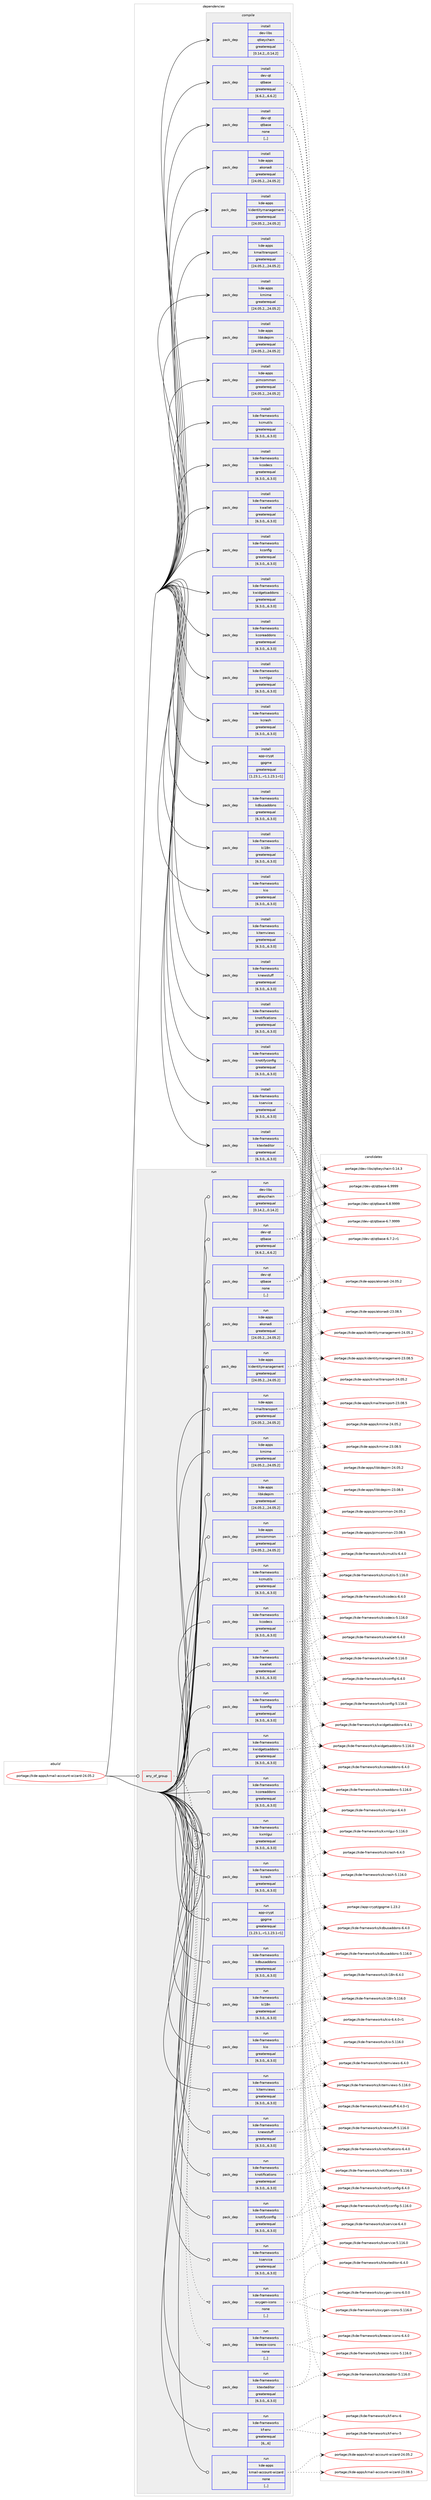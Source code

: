 digraph prolog {

# *************
# Graph options
# *************

newrank=true;
concentrate=true;
compound=true;
graph [rankdir=LR,fontname=Helvetica,fontsize=10,ranksep=1.5];#, ranksep=2.5, nodesep=0.2];
edge  [arrowhead=vee];
node  [fontname=Helvetica,fontsize=10];

# **********
# The ebuild
# **********

subgraph cluster_leftcol {
color=gray;
label=<<i>ebuild</i>>;
id [label="portage://kde-apps/kmail-account-wizard-24.05.2", color=red, width=4, href="../kde-apps/kmail-account-wizard-24.05.2.svg"];
}

# ****************
# The dependencies
# ****************

subgraph cluster_midcol {
color=gray;
label=<<i>dependencies</i>>;
subgraph cluster_compile {
fillcolor="#eeeeee";
style=filled;
label=<<i>compile</i>>;
subgraph pack186621 {
dependency255905 [label=<<TABLE BORDER="0" CELLBORDER="1" CELLSPACING="0" CELLPADDING="4" WIDTH="220"><TR><TD ROWSPAN="6" CELLPADDING="30">pack_dep</TD></TR><TR><TD WIDTH="110">install</TD></TR><TR><TD>app-crypt</TD></TR><TR><TD>gpgme</TD></TR><TR><TD>greaterequal</TD></TR><TR><TD>[1.23.1,,-r1,1.23.1-r1]</TD></TR></TABLE>>, shape=none, color=blue];
}
id:e -> dependency255905:w [weight=20,style="solid",arrowhead="vee"];
subgraph pack186622 {
dependency255906 [label=<<TABLE BORDER="0" CELLBORDER="1" CELLSPACING="0" CELLPADDING="4" WIDTH="220"><TR><TD ROWSPAN="6" CELLPADDING="30">pack_dep</TD></TR><TR><TD WIDTH="110">install</TD></TR><TR><TD>dev-libs</TD></TR><TR><TD>qtkeychain</TD></TR><TR><TD>greaterequal</TD></TR><TR><TD>[0.14.2,,,0.14.2]</TD></TR></TABLE>>, shape=none, color=blue];
}
id:e -> dependency255906:w [weight=20,style="solid",arrowhead="vee"];
subgraph pack186623 {
dependency255907 [label=<<TABLE BORDER="0" CELLBORDER="1" CELLSPACING="0" CELLPADDING="4" WIDTH="220"><TR><TD ROWSPAN="6" CELLPADDING="30">pack_dep</TD></TR><TR><TD WIDTH="110">install</TD></TR><TR><TD>dev-qt</TD></TR><TR><TD>qtbase</TD></TR><TR><TD>greaterequal</TD></TR><TR><TD>[6.6.2,,,6.6.2]</TD></TR></TABLE>>, shape=none, color=blue];
}
id:e -> dependency255907:w [weight=20,style="solid",arrowhead="vee"];
subgraph pack186624 {
dependency255908 [label=<<TABLE BORDER="0" CELLBORDER="1" CELLSPACING="0" CELLPADDING="4" WIDTH="220"><TR><TD ROWSPAN="6" CELLPADDING="30">pack_dep</TD></TR><TR><TD WIDTH="110">install</TD></TR><TR><TD>dev-qt</TD></TR><TR><TD>qtbase</TD></TR><TR><TD>none</TD></TR><TR><TD>[,,]</TD></TR></TABLE>>, shape=none, color=blue];
}
id:e -> dependency255908:w [weight=20,style="solid",arrowhead="vee"];
subgraph pack186625 {
dependency255909 [label=<<TABLE BORDER="0" CELLBORDER="1" CELLSPACING="0" CELLPADDING="4" WIDTH="220"><TR><TD ROWSPAN="6" CELLPADDING="30">pack_dep</TD></TR><TR><TD WIDTH="110">install</TD></TR><TR><TD>kde-apps</TD></TR><TR><TD>akonadi</TD></TR><TR><TD>greaterequal</TD></TR><TR><TD>[24.05.2,,,24.05.2]</TD></TR></TABLE>>, shape=none, color=blue];
}
id:e -> dependency255909:w [weight=20,style="solid",arrowhead="vee"];
subgraph pack186626 {
dependency255910 [label=<<TABLE BORDER="0" CELLBORDER="1" CELLSPACING="0" CELLPADDING="4" WIDTH="220"><TR><TD ROWSPAN="6" CELLPADDING="30">pack_dep</TD></TR><TR><TD WIDTH="110">install</TD></TR><TR><TD>kde-apps</TD></TR><TR><TD>kidentitymanagement</TD></TR><TR><TD>greaterequal</TD></TR><TR><TD>[24.05.2,,,24.05.2]</TD></TR></TABLE>>, shape=none, color=blue];
}
id:e -> dependency255910:w [weight=20,style="solid",arrowhead="vee"];
subgraph pack186627 {
dependency255911 [label=<<TABLE BORDER="0" CELLBORDER="1" CELLSPACING="0" CELLPADDING="4" WIDTH="220"><TR><TD ROWSPAN="6" CELLPADDING="30">pack_dep</TD></TR><TR><TD WIDTH="110">install</TD></TR><TR><TD>kde-apps</TD></TR><TR><TD>kmailtransport</TD></TR><TR><TD>greaterequal</TD></TR><TR><TD>[24.05.2,,,24.05.2]</TD></TR></TABLE>>, shape=none, color=blue];
}
id:e -> dependency255911:w [weight=20,style="solid",arrowhead="vee"];
subgraph pack186628 {
dependency255912 [label=<<TABLE BORDER="0" CELLBORDER="1" CELLSPACING="0" CELLPADDING="4" WIDTH="220"><TR><TD ROWSPAN="6" CELLPADDING="30">pack_dep</TD></TR><TR><TD WIDTH="110">install</TD></TR><TR><TD>kde-apps</TD></TR><TR><TD>kmime</TD></TR><TR><TD>greaterequal</TD></TR><TR><TD>[24.05.2,,,24.05.2]</TD></TR></TABLE>>, shape=none, color=blue];
}
id:e -> dependency255912:w [weight=20,style="solid",arrowhead="vee"];
subgraph pack186629 {
dependency255913 [label=<<TABLE BORDER="0" CELLBORDER="1" CELLSPACING="0" CELLPADDING="4" WIDTH="220"><TR><TD ROWSPAN="6" CELLPADDING="30">pack_dep</TD></TR><TR><TD WIDTH="110">install</TD></TR><TR><TD>kde-apps</TD></TR><TR><TD>libkdepim</TD></TR><TR><TD>greaterequal</TD></TR><TR><TD>[24.05.2,,,24.05.2]</TD></TR></TABLE>>, shape=none, color=blue];
}
id:e -> dependency255913:w [weight=20,style="solid",arrowhead="vee"];
subgraph pack186630 {
dependency255914 [label=<<TABLE BORDER="0" CELLBORDER="1" CELLSPACING="0" CELLPADDING="4" WIDTH="220"><TR><TD ROWSPAN="6" CELLPADDING="30">pack_dep</TD></TR><TR><TD WIDTH="110">install</TD></TR><TR><TD>kde-apps</TD></TR><TR><TD>pimcommon</TD></TR><TR><TD>greaterequal</TD></TR><TR><TD>[24.05.2,,,24.05.2]</TD></TR></TABLE>>, shape=none, color=blue];
}
id:e -> dependency255914:w [weight=20,style="solid",arrowhead="vee"];
subgraph pack186631 {
dependency255915 [label=<<TABLE BORDER="0" CELLBORDER="1" CELLSPACING="0" CELLPADDING="4" WIDTH="220"><TR><TD ROWSPAN="6" CELLPADDING="30">pack_dep</TD></TR><TR><TD WIDTH="110">install</TD></TR><TR><TD>kde-frameworks</TD></TR><TR><TD>kcmutils</TD></TR><TR><TD>greaterequal</TD></TR><TR><TD>[6.3.0,,,6.3.0]</TD></TR></TABLE>>, shape=none, color=blue];
}
id:e -> dependency255915:w [weight=20,style="solid",arrowhead="vee"];
subgraph pack186632 {
dependency255916 [label=<<TABLE BORDER="0" CELLBORDER="1" CELLSPACING="0" CELLPADDING="4" WIDTH="220"><TR><TD ROWSPAN="6" CELLPADDING="30">pack_dep</TD></TR><TR><TD WIDTH="110">install</TD></TR><TR><TD>kde-frameworks</TD></TR><TR><TD>kcodecs</TD></TR><TR><TD>greaterequal</TD></TR><TR><TD>[6.3.0,,,6.3.0]</TD></TR></TABLE>>, shape=none, color=blue];
}
id:e -> dependency255916:w [weight=20,style="solid",arrowhead="vee"];
subgraph pack186633 {
dependency255917 [label=<<TABLE BORDER="0" CELLBORDER="1" CELLSPACING="0" CELLPADDING="4" WIDTH="220"><TR><TD ROWSPAN="6" CELLPADDING="30">pack_dep</TD></TR><TR><TD WIDTH="110">install</TD></TR><TR><TD>kde-frameworks</TD></TR><TR><TD>kconfig</TD></TR><TR><TD>greaterequal</TD></TR><TR><TD>[6.3.0,,,6.3.0]</TD></TR></TABLE>>, shape=none, color=blue];
}
id:e -> dependency255917:w [weight=20,style="solid",arrowhead="vee"];
subgraph pack186634 {
dependency255918 [label=<<TABLE BORDER="0" CELLBORDER="1" CELLSPACING="0" CELLPADDING="4" WIDTH="220"><TR><TD ROWSPAN="6" CELLPADDING="30">pack_dep</TD></TR><TR><TD WIDTH="110">install</TD></TR><TR><TD>kde-frameworks</TD></TR><TR><TD>kcoreaddons</TD></TR><TR><TD>greaterequal</TD></TR><TR><TD>[6.3.0,,,6.3.0]</TD></TR></TABLE>>, shape=none, color=blue];
}
id:e -> dependency255918:w [weight=20,style="solid",arrowhead="vee"];
subgraph pack186635 {
dependency255919 [label=<<TABLE BORDER="0" CELLBORDER="1" CELLSPACING="0" CELLPADDING="4" WIDTH="220"><TR><TD ROWSPAN="6" CELLPADDING="30">pack_dep</TD></TR><TR><TD WIDTH="110">install</TD></TR><TR><TD>kde-frameworks</TD></TR><TR><TD>kcrash</TD></TR><TR><TD>greaterequal</TD></TR><TR><TD>[6.3.0,,,6.3.0]</TD></TR></TABLE>>, shape=none, color=blue];
}
id:e -> dependency255919:w [weight=20,style="solid",arrowhead="vee"];
subgraph pack186636 {
dependency255920 [label=<<TABLE BORDER="0" CELLBORDER="1" CELLSPACING="0" CELLPADDING="4" WIDTH="220"><TR><TD ROWSPAN="6" CELLPADDING="30">pack_dep</TD></TR><TR><TD WIDTH="110">install</TD></TR><TR><TD>kde-frameworks</TD></TR><TR><TD>kdbusaddons</TD></TR><TR><TD>greaterequal</TD></TR><TR><TD>[6.3.0,,,6.3.0]</TD></TR></TABLE>>, shape=none, color=blue];
}
id:e -> dependency255920:w [weight=20,style="solid",arrowhead="vee"];
subgraph pack186637 {
dependency255921 [label=<<TABLE BORDER="0" CELLBORDER="1" CELLSPACING="0" CELLPADDING="4" WIDTH="220"><TR><TD ROWSPAN="6" CELLPADDING="30">pack_dep</TD></TR><TR><TD WIDTH="110">install</TD></TR><TR><TD>kde-frameworks</TD></TR><TR><TD>ki18n</TD></TR><TR><TD>greaterequal</TD></TR><TR><TD>[6.3.0,,,6.3.0]</TD></TR></TABLE>>, shape=none, color=blue];
}
id:e -> dependency255921:w [weight=20,style="solid",arrowhead="vee"];
subgraph pack186638 {
dependency255922 [label=<<TABLE BORDER="0" CELLBORDER="1" CELLSPACING="0" CELLPADDING="4" WIDTH="220"><TR><TD ROWSPAN="6" CELLPADDING="30">pack_dep</TD></TR><TR><TD WIDTH="110">install</TD></TR><TR><TD>kde-frameworks</TD></TR><TR><TD>kio</TD></TR><TR><TD>greaterequal</TD></TR><TR><TD>[6.3.0,,,6.3.0]</TD></TR></TABLE>>, shape=none, color=blue];
}
id:e -> dependency255922:w [weight=20,style="solid",arrowhead="vee"];
subgraph pack186639 {
dependency255923 [label=<<TABLE BORDER="0" CELLBORDER="1" CELLSPACING="0" CELLPADDING="4" WIDTH="220"><TR><TD ROWSPAN="6" CELLPADDING="30">pack_dep</TD></TR><TR><TD WIDTH="110">install</TD></TR><TR><TD>kde-frameworks</TD></TR><TR><TD>kitemviews</TD></TR><TR><TD>greaterequal</TD></TR><TR><TD>[6.3.0,,,6.3.0]</TD></TR></TABLE>>, shape=none, color=blue];
}
id:e -> dependency255923:w [weight=20,style="solid",arrowhead="vee"];
subgraph pack186640 {
dependency255924 [label=<<TABLE BORDER="0" CELLBORDER="1" CELLSPACING="0" CELLPADDING="4" WIDTH="220"><TR><TD ROWSPAN="6" CELLPADDING="30">pack_dep</TD></TR><TR><TD WIDTH="110">install</TD></TR><TR><TD>kde-frameworks</TD></TR><TR><TD>knewstuff</TD></TR><TR><TD>greaterequal</TD></TR><TR><TD>[6.3.0,,,6.3.0]</TD></TR></TABLE>>, shape=none, color=blue];
}
id:e -> dependency255924:w [weight=20,style="solid",arrowhead="vee"];
subgraph pack186641 {
dependency255925 [label=<<TABLE BORDER="0" CELLBORDER="1" CELLSPACING="0" CELLPADDING="4" WIDTH="220"><TR><TD ROWSPAN="6" CELLPADDING="30">pack_dep</TD></TR><TR><TD WIDTH="110">install</TD></TR><TR><TD>kde-frameworks</TD></TR><TR><TD>knotifications</TD></TR><TR><TD>greaterequal</TD></TR><TR><TD>[6.3.0,,,6.3.0]</TD></TR></TABLE>>, shape=none, color=blue];
}
id:e -> dependency255925:w [weight=20,style="solid",arrowhead="vee"];
subgraph pack186642 {
dependency255926 [label=<<TABLE BORDER="0" CELLBORDER="1" CELLSPACING="0" CELLPADDING="4" WIDTH="220"><TR><TD ROWSPAN="6" CELLPADDING="30">pack_dep</TD></TR><TR><TD WIDTH="110">install</TD></TR><TR><TD>kde-frameworks</TD></TR><TR><TD>knotifyconfig</TD></TR><TR><TD>greaterequal</TD></TR><TR><TD>[6.3.0,,,6.3.0]</TD></TR></TABLE>>, shape=none, color=blue];
}
id:e -> dependency255926:w [weight=20,style="solid",arrowhead="vee"];
subgraph pack186643 {
dependency255927 [label=<<TABLE BORDER="0" CELLBORDER="1" CELLSPACING="0" CELLPADDING="4" WIDTH="220"><TR><TD ROWSPAN="6" CELLPADDING="30">pack_dep</TD></TR><TR><TD WIDTH="110">install</TD></TR><TR><TD>kde-frameworks</TD></TR><TR><TD>kservice</TD></TR><TR><TD>greaterequal</TD></TR><TR><TD>[6.3.0,,,6.3.0]</TD></TR></TABLE>>, shape=none, color=blue];
}
id:e -> dependency255927:w [weight=20,style="solid",arrowhead="vee"];
subgraph pack186644 {
dependency255928 [label=<<TABLE BORDER="0" CELLBORDER="1" CELLSPACING="0" CELLPADDING="4" WIDTH="220"><TR><TD ROWSPAN="6" CELLPADDING="30">pack_dep</TD></TR><TR><TD WIDTH="110">install</TD></TR><TR><TD>kde-frameworks</TD></TR><TR><TD>ktexteditor</TD></TR><TR><TD>greaterequal</TD></TR><TR><TD>[6.3.0,,,6.3.0]</TD></TR></TABLE>>, shape=none, color=blue];
}
id:e -> dependency255928:w [weight=20,style="solid",arrowhead="vee"];
subgraph pack186645 {
dependency255929 [label=<<TABLE BORDER="0" CELLBORDER="1" CELLSPACING="0" CELLPADDING="4" WIDTH="220"><TR><TD ROWSPAN="6" CELLPADDING="30">pack_dep</TD></TR><TR><TD WIDTH="110">install</TD></TR><TR><TD>kde-frameworks</TD></TR><TR><TD>kwallet</TD></TR><TR><TD>greaterequal</TD></TR><TR><TD>[6.3.0,,,6.3.0]</TD></TR></TABLE>>, shape=none, color=blue];
}
id:e -> dependency255929:w [weight=20,style="solid",arrowhead="vee"];
subgraph pack186646 {
dependency255930 [label=<<TABLE BORDER="0" CELLBORDER="1" CELLSPACING="0" CELLPADDING="4" WIDTH="220"><TR><TD ROWSPAN="6" CELLPADDING="30">pack_dep</TD></TR><TR><TD WIDTH="110">install</TD></TR><TR><TD>kde-frameworks</TD></TR><TR><TD>kwidgetsaddons</TD></TR><TR><TD>greaterequal</TD></TR><TR><TD>[6.3.0,,,6.3.0]</TD></TR></TABLE>>, shape=none, color=blue];
}
id:e -> dependency255930:w [weight=20,style="solid",arrowhead="vee"];
subgraph pack186647 {
dependency255931 [label=<<TABLE BORDER="0" CELLBORDER="1" CELLSPACING="0" CELLPADDING="4" WIDTH="220"><TR><TD ROWSPAN="6" CELLPADDING="30">pack_dep</TD></TR><TR><TD WIDTH="110">install</TD></TR><TR><TD>kde-frameworks</TD></TR><TR><TD>kxmlgui</TD></TR><TR><TD>greaterequal</TD></TR><TR><TD>[6.3.0,,,6.3.0]</TD></TR></TABLE>>, shape=none, color=blue];
}
id:e -> dependency255931:w [weight=20,style="solid",arrowhead="vee"];
}
subgraph cluster_compileandrun {
fillcolor="#eeeeee";
style=filled;
label=<<i>compile and run</i>>;
}
subgraph cluster_run {
fillcolor="#eeeeee";
style=filled;
label=<<i>run</i>>;
subgraph any1684 {
dependency255932 [label=<<TABLE BORDER="0" CELLBORDER="1" CELLSPACING="0" CELLPADDING="4"><TR><TD CELLPADDING="10">any_of_group</TD></TR></TABLE>>, shape=none, color=red];subgraph pack186648 {
dependency255933 [label=<<TABLE BORDER="0" CELLBORDER="1" CELLSPACING="0" CELLPADDING="4" WIDTH="220"><TR><TD ROWSPAN="6" CELLPADDING="30">pack_dep</TD></TR><TR><TD WIDTH="110">run</TD></TR><TR><TD>kde-frameworks</TD></TR><TR><TD>breeze-icons</TD></TR><TR><TD>none</TD></TR><TR><TD>[,,]</TD></TR></TABLE>>, shape=none, color=blue];
}
dependency255932:e -> dependency255933:w [weight=20,style="dotted",arrowhead="oinv"];
subgraph pack186649 {
dependency255934 [label=<<TABLE BORDER="0" CELLBORDER="1" CELLSPACING="0" CELLPADDING="4" WIDTH="220"><TR><TD ROWSPAN="6" CELLPADDING="30">pack_dep</TD></TR><TR><TD WIDTH="110">run</TD></TR><TR><TD>kde-frameworks</TD></TR><TR><TD>oxygen-icons</TD></TR><TR><TD>none</TD></TR><TR><TD>[,,]</TD></TR></TABLE>>, shape=none, color=blue];
}
dependency255932:e -> dependency255934:w [weight=20,style="dotted",arrowhead="oinv"];
}
id:e -> dependency255932:w [weight=20,style="solid",arrowhead="odot"];
subgraph pack186650 {
dependency255935 [label=<<TABLE BORDER="0" CELLBORDER="1" CELLSPACING="0" CELLPADDING="4" WIDTH="220"><TR><TD ROWSPAN="6" CELLPADDING="30">pack_dep</TD></TR><TR><TD WIDTH="110">run</TD></TR><TR><TD>app-crypt</TD></TR><TR><TD>gpgme</TD></TR><TR><TD>greaterequal</TD></TR><TR><TD>[1.23.1,,-r1,1.23.1-r1]</TD></TR></TABLE>>, shape=none, color=blue];
}
id:e -> dependency255935:w [weight=20,style="solid",arrowhead="odot"];
subgraph pack186651 {
dependency255936 [label=<<TABLE BORDER="0" CELLBORDER="1" CELLSPACING="0" CELLPADDING="4" WIDTH="220"><TR><TD ROWSPAN="6" CELLPADDING="30">pack_dep</TD></TR><TR><TD WIDTH="110">run</TD></TR><TR><TD>dev-libs</TD></TR><TR><TD>qtkeychain</TD></TR><TR><TD>greaterequal</TD></TR><TR><TD>[0.14.2,,,0.14.2]</TD></TR></TABLE>>, shape=none, color=blue];
}
id:e -> dependency255936:w [weight=20,style="solid",arrowhead="odot"];
subgraph pack186652 {
dependency255937 [label=<<TABLE BORDER="0" CELLBORDER="1" CELLSPACING="0" CELLPADDING="4" WIDTH="220"><TR><TD ROWSPAN="6" CELLPADDING="30">pack_dep</TD></TR><TR><TD WIDTH="110">run</TD></TR><TR><TD>dev-qt</TD></TR><TR><TD>qtbase</TD></TR><TR><TD>greaterequal</TD></TR><TR><TD>[6.6.2,,,6.6.2]</TD></TR></TABLE>>, shape=none, color=blue];
}
id:e -> dependency255937:w [weight=20,style="solid",arrowhead="odot"];
subgraph pack186653 {
dependency255938 [label=<<TABLE BORDER="0" CELLBORDER="1" CELLSPACING="0" CELLPADDING="4" WIDTH="220"><TR><TD ROWSPAN="6" CELLPADDING="30">pack_dep</TD></TR><TR><TD WIDTH="110">run</TD></TR><TR><TD>dev-qt</TD></TR><TR><TD>qtbase</TD></TR><TR><TD>none</TD></TR><TR><TD>[,,]</TD></TR></TABLE>>, shape=none, color=blue];
}
id:e -> dependency255938:w [weight=20,style="solid",arrowhead="odot"];
subgraph pack186654 {
dependency255939 [label=<<TABLE BORDER="0" CELLBORDER="1" CELLSPACING="0" CELLPADDING="4" WIDTH="220"><TR><TD ROWSPAN="6" CELLPADDING="30">pack_dep</TD></TR><TR><TD WIDTH="110">run</TD></TR><TR><TD>kde-apps</TD></TR><TR><TD>akonadi</TD></TR><TR><TD>greaterequal</TD></TR><TR><TD>[24.05.2,,,24.05.2]</TD></TR></TABLE>>, shape=none, color=blue];
}
id:e -> dependency255939:w [weight=20,style="solid",arrowhead="odot"];
subgraph pack186655 {
dependency255940 [label=<<TABLE BORDER="0" CELLBORDER="1" CELLSPACING="0" CELLPADDING="4" WIDTH="220"><TR><TD ROWSPAN="6" CELLPADDING="30">pack_dep</TD></TR><TR><TD WIDTH="110">run</TD></TR><TR><TD>kde-apps</TD></TR><TR><TD>kidentitymanagement</TD></TR><TR><TD>greaterequal</TD></TR><TR><TD>[24.05.2,,,24.05.2]</TD></TR></TABLE>>, shape=none, color=blue];
}
id:e -> dependency255940:w [weight=20,style="solid",arrowhead="odot"];
subgraph pack186656 {
dependency255941 [label=<<TABLE BORDER="0" CELLBORDER="1" CELLSPACING="0" CELLPADDING="4" WIDTH="220"><TR><TD ROWSPAN="6" CELLPADDING="30">pack_dep</TD></TR><TR><TD WIDTH="110">run</TD></TR><TR><TD>kde-apps</TD></TR><TR><TD>kmailtransport</TD></TR><TR><TD>greaterequal</TD></TR><TR><TD>[24.05.2,,,24.05.2]</TD></TR></TABLE>>, shape=none, color=blue];
}
id:e -> dependency255941:w [weight=20,style="solid",arrowhead="odot"];
subgraph pack186657 {
dependency255942 [label=<<TABLE BORDER="0" CELLBORDER="1" CELLSPACING="0" CELLPADDING="4" WIDTH="220"><TR><TD ROWSPAN="6" CELLPADDING="30">pack_dep</TD></TR><TR><TD WIDTH="110">run</TD></TR><TR><TD>kde-apps</TD></TR><TR><TD>kmime</TD></TR><TR><TD>greaterequal</TD></TR><TR><TD>[24.05.2,,,24.05.2]</TD></TR></TABLE>>, shape=none, color=blue];
}
id:e -> dependency255942:w [weight=20,style="solid",arrowhead="odot"];
subgraph pack186658 {
dependency255943 [label=<<TABLE BORDER="0" CELLBORDER="1" CELLSPACING="0" CELLPADDING="4" WIDTH="220"><TR><TD ROWSPAN="6" CELLPADDING="30">pack_dep</TD></TR><TR><TD WIDTH="110">run</TD></TR><TR><TD>kde-apps</TD></TR><TR><TD>libkdepim</TD></TR><TR><TD>greaterequal</TD></TR><TR><TD>[24.05.2,,,24.05.2]</TD></TR></TABLE>>, shape=none, color=blue];
}
id:e -> dependency255943:w [weight=20,style="solid",arrowhead="odot"];
subgraph pack186659 {
dependency255944 [label=<<TABLE BORDER="0" CELLBORDER="1" CELLSPACING="0" CELLPADDING="4" WIDTH="220"><TR><TD ROWSPAN="6" CELLPADDING="30">pack_dep</TD></TR><TR><TD WIDTH="110">run</TD></TR><TR><TD>kde-apps</TD></TR><TR><TD>pimcommon</TD></TR><TR><TD>greaterequal</TD></TR><TR><TD>[24.05.2,,,24.05.2]</TD></TR></TABLE>>, shape=none, color=blue];
}
id:e -> dependency255944:w [weight=20,style="solid",arrowhead="odot"];
subgraph pack186660 {
dependency255945 [label=<<TABLE BORDER="0" CELLBORDER="1" CELLSPACING="0" CELLPADDING="4" WIDTH="220"><TR><TD ROWSPAN="6" CELLPADDING="30">pack_dep</TD></TR><TR><TD WIDTH="110">run</TD></TR><TR><TD>kde-frameworks</TD></TR><TR><TD>kcmutils</TD></TR><TR><TD>greaterequal</TD></TR><TR><TD>[6.3.0,,,6.3.0]</TD></TR></TABLE>>, shape=none, color=blue];
}
id:e -> dependency255945:w [weight=20,style="solid",arrowhead="odot"];
subgraph pack186661 {
dependency255946 [label=<<TABLE BORDER="0" CELLBORDER="1" CELLSPACING="0" CELLPADDING="4" WIDTH="220"><TR><TD ROWSPAN="6" CELLPADDING="30">pack_dep</TD></TR><TR><TD WIDTH="110">run</TD></TR><TR><TD>kde-frameworks</TD></TR><TR><TD>kcodecs</TD></TR><TR><TD>greaterequal</TD></TR><TR><TD>[6.3.0,,,6.3.0]</TD></TR></TABLE>>, shape=none, color=blue];
}
id:e -> dependency255946:w [weight=20,style="solid",arrowhead="odot"];
subgraph pack186662 {
dependency255947 [label=<<TABLE BORDER="0" CELLBORDER="1" CELLSPACING="0" CELLPADDING="4" WIDTH="220"><TR><TD ROWSPAN="6" CELLPADDING="30">pack_dep</TD></TR><TR><TD WIDTH="110">run</TD></TR><TR><TD>kde-frameworks</TD></TR><TR><TD>kconfig</TD></TR><TR><TD>greaterequal</TD></TR><TR><TD>[6.3.0,,,6.3.0]</TD></TR></TABLE>>, shape=none, color=blue];
}
id:e -> dependency255947:w [weight=20,style="solid",arrowhead="odot"];
subgraph pack186663 {
dependency255948 [label=<<TABLE BORDER="0" CELLBORDER="1" CELLSPACING="0" CELLPADDING="4" WIDTH="220"><TR><TD ROWSPAN="6" CELLPADDING="30">pack_dep</TD></TR><TR><TD WIDTH="110">run</TD></TR><TR><TD>kde-frameworks</TD></TR><TR><TD>kcoreaddons</TD></TR><TR><TD>greaterequal</TD></TR><TR><TD>[6.3.0,,,6.3.0]</TD></TR></TABLE>>, shape=none, color=blue];
}
id:e -> dependency255948:w [weight=20,style="solid",arrowhead="odot"];
subgraph pack186664 {
dependency255949 [label=<<TABLE BORDER="0" CELLBORDER="1" CELLSPACING="0" CELLPADDING="4" WIDTH="220"><TR><TD ROWSPAN="6" CELLPADDING="30">pack_dep</TD></TR><TR><TD WIDTH="110">run</TD></TR><TR><TD>kde-frameworks</TD></TR><TR><TD>kcrash</TD></TR><TR><TD>greaterequal</TD></TR><TR><TD>[6.3.0,,,6.3.0]</TD></TR></TABLE>>, shape=none, color=blue];
}
id:e -> dependency255949:w [weight=20,style="solid",arrowhead="odot"];
subgraph pack186665 {
dependency255950 [label=<<TABLE BORDER="0" CELLBORDER="1" CELLSPACING="0" CELLPADDING="4" WIDTH="220"><TR><TD ROWSPAN="6" CELLPADDING="30">pack_dep</TD></TR><TR><TD WIDTH="110">run</TD></TR><TR><TD>kde-frameworks</TD></TR><TR><TD>kdbusaddons</TD></TR><TR><TD>greaterequal</TD></TR><TR><TD>[6.3.0,,,6.3.0]</TD></TR></TABLE>>, shape=none, color=blue];
}
id:e -> dependency255950:w [weight=20,style="solid",arrowhead="odot"];
subgraph pack186666 {
dependency255951 [label=<<TABLE BORDER="0" CELLBORDER="1" CELLSPACING="0" CELLPADDING="4" WIDTH="220"><TR><TD ROWSPAN="6" CELLPADDING="30">pack_dep</TD></TR><TR><TD WIDTH="110">run</TD></TR><TR><TD>kde-frameworks</TD></TR><TR><TD>kf-env</TD></TR><TR><TD>greaterequal</TD></TR><TR><TD>[6,,,6]</TD></TR></TABLE>>, shape=none, color=blue];
}
id:e -> dependency255951:w [weight=20,style="solid",arrowhead="odot"];
subgraph pack186667 {
dependency255952 [label=<<TABLE BORDER="0" CELLBORDER="1" CELLSPACING="0" CELLPADDING="4" WIDTH="220"><TR><TD ROWSPAN="6" CELLPADDING="30">pack_dep</TD></TR><TR><TD WIDTH="110">run</TD></TR><TR><TD>kde-frameworks</TD></TR><TR><TD>ki18n</TD></TR><TR><TD>greaterequal</TD></TR><TR><TD>[6.3.0,,,6.3.0]</TD></TR></TABLE>>, shape=none, color=blue];
}
id:e -> dependency255952:w [weight=20,style="solid",arrowhead="odot"];
subgraph pack186668 {
dependency255953 [label=<<TABLE BORDER="0" CELLBORDER="1" CELLSPACING="0" CELLPADDING="4" WIDTH="220"><TR><TD ROWSPAN="6" CELLPADDING="30">pack_dep</TD></TR><TR><TD WIDTH="110">run</TD></TR><TR><TD>kde-frameworks</TD></TR><TR><TD>kio</TD></TR><TR><TD>greaterequal</TD></TR><TR><TD>[6.3.0,,,6.3.0]</TD></TR></TABLE>>, shape=none, color=blue];
}
id:e -> dependency255953:w [weight=20,style="solid",arrowhead="odot"];
subgraph pack186669 {
dependency255954 [label=<<TABLE BORDER="0" CELLBORDER="1" CELLSPACING="0" CELLPADDING="4" WIDTH="220"><TR><TD ROWSPAN="6" CELLPADDING="30">pack_dep</TD></TR><TR><TD WIDTH="110">run</TD></TR><TR><TD>kde-frameworks</TD></TR><TR><TD>kitemviews</TD></TR><TR><TD>greaterequal</TD></TR><TR><TD>[6.3.0,,,6.3.0]</TD></TR></TABLE>>, shape=none, color=blue];
}
id:e -> dependency255954:w [weight=20,style="solid",arrowhead="odot"];
subgraph pack186670 {
dependency255955 [label=<<TABLE BORDER="0" CELLBORDER="1" CELLSPACING="0" CELLPADDING="4" WIDTH="220"><TR><TD ROWSPAN="6" CELLPADDING="30">pack_dep</TD></TR><TR><TD WIDTH="110">run</TD></TR><TR><TD>kde-frameworks</TD></TR><TR><TD>knewstuff</TD></TR><TR><TD>greaterequal</TD></TR><TR><TD>[6.3.0,,,6.3.0]</TD></TR></TABLE>>, shape=none, color=blue];
}
id:e -> dependency255955:w [weight=20,style="solid",arrowhead="odot"];
subgraph pack186671 {
dependency255956 [label=<<TABLE BORDER="0" CELLBORDER="1" CELLSPACING="0" CELLPADDING="4" WIDTH="220"><TR><TD ROWSPAN="6" CELLPADDING="30">pack_dep</TD></TR><TR><TD WIDTH="110">run</TD></TR><TR><TD>kde-frameworks</TD></TR><TR><TD>knotifications</TD></TR><TR><TD>greaterequal</TD></TR><TR><TD>[6.3.0,,,6.3.0]</TD></TR></TABLE>>, shape=none, color=blue];
}
id:e -> dependency255956:w [weight=20,style="solid",arrowhead="odot"];
subgraph pack186672 {
dependency255957 [label=<<TABLE BORDER="0" CELLBORDER="1" CELLSPACING="0" CELLPADDING="4" WIDTH="220"><TR><TD ROWSPAN="6" CELLPADDING="30">pack_dep</TD></TR><TR><TD WIDTH="110">run</TD></TR><TR><TD>kde-frameworks</TD></TR><TR><TD>knotifyconfig</TD></TR><TR><TD>greaterequal</TD></TR><TR><TD>[6.3.0,,,6.3.0]</TD></TR></TABLE>>, shape=none, color=blue];
}
id:e -> dependency255957:w [weight=20,style="solid",arrowhead="odot"];
subgraph pack186673 {
dependency255958 [label=<<TABLE BORDER="0" CELLBORDER="1" CELLSPACING="0" CELLPADDING="4" WIDTH="220"><TR><TD ROWSPAN="6" CELLPADDING="30">pack_dep</TD></TR><TR><TD WIDTH="110">run</TD></TR><TR><TD>kde-frameworks</TD></TR><TR><TD>kservice</TD></TR><TR><TD>greaterequal</TD></TR><TR><TD>[6.3.0,,,6.3.0]</TD></TR></TABLE>>, shape=none, color=blue];
}
id:e -> dependency255958:w [weight=20,style="solid",arrowhead="odot"];
subgraph pack186674 {
dependency255959 [label=<<TABLE BORDER="0" CELLBORDER="1" CELLSPACING="0" CELLPADDING="4" WIDTH="220"><TR><TD ROWSPAN="6" CELLPADDING="30">pack_dep</TD></TR><TR><TD WIDTH="110">run</TD></TR><TR><TD>kde-frameworks</TD></TR><TR><TD>ktexteditor</TD></TR><TR><TD>greaterequal</TD></TR><TR><TD>[6.3.0,,,6.3.0]</TD></TR></TABLE>>, shape=none, color=blue];
}
id:e -> dependency255959:w [weight=20,style="solid",arrowhead="odot"];
subgraph pack186675 {
dependency255960 [label=<<TABLE BORDER="0" CELLBORDER="1" CELLSPACING="0" CELLPADDING="4" WIDTH="220"><TR><TD ROWSPAN="6" CELLPADDING="30">pack_dep</TD></TR><TR><TD WIDTH="110">run</TD></TR><TR><TD>kde-frameworks</TD></TR><TR><TD>kwallet</TD></TR><TR><TD>greaterequal</TD></TR><TR><TD>[6.3.0,,,6.3.0]</TD></TR></TABLE>>, shape=none, color=blue];
}
id:e -> dependency255960:w [weight=20,style="solid",arrowhead="odot"];
subgraph pack186676 {
dependency255961 [label=<<TABLE BORDER="0" CELLBORDER="1" CELLSPACING="0" CELLPADDING="4" WIDTH="220"><TR><TD ROWSPAN="6" CELLPADDING="30">pack_dep</TD></TR><TR><TD WIDTH="110">run</TD></TR><TR><TD>kde-frameworks</TD></TR><TR><TD>kwidgetsaddons</TD></TR><TR><TD>greaterequal</TD></TR><TR><TD>[6.3.0,,,6.3.0]</TD></TR></TABLE>>, shape=none, color=blue];
}
id:e -> dependency255961:w [weight=20,style="solid",arrowhead="odot"];
subgraph pack186677 {
dependency255962 [label=<<TABLE BORDER="0" CELLBORDER="1" CELLSPACING="0" CELLPADDING="4" WIDTH="220"><TR><TD ROWSPAN="6" CELLPADDING="30">pack_dep</TD></TR><TR><TD WIDTH="110">run</TD></TR><TR><TD>kde-frameworks</TD></TR><TR><TD>kxmlgui</TD></TR><TR><TD>greaterequal</TD></TR><TR><TD>[6.3.0,,,6.3.0]</TD></TR></TABLE>>, shape=none, color=blue];
}
id:e -> dependency255962:w [weight=20,style="solid",arrowhead="odot"];
subgraph pack186678 {
dependency255963 [label=<<TABLE BORDER="0" CELLBORDER="1" CELLSPACING="0" CELLPADDING="4" WIDTH="220"><TR><TD ROWSPAN="6" CELLPADDING="30">pack_dep</TD></TR><TR><TD WIDTH="110">run</TD></TR><TR><TD>kde-apps</TD></TR><TR><TD>kmail-account-wizard</TD></TR><TR><TD>none</TD></TR><TR><TD>[,,]</TD></TR></TABLE>>, shape=none, color=blue];
}
id:e -> dependency255963:w [weight=20,style="solid",arrowhead="odot"];
}
}

# **************
# The candidates
# **************

subgraph cluster_choices {
rank=same;
color=gray;
label=<<i>candidates</i>>;

subgraph choice186621 {
color=black;
nodesep=1;
choice9711211245991141211121164710311210310910145494650514650 [label="portage://app-crypt/gpgme-1.23.2", color=red, width=4,href="../app-crypt/gpgme-1.23.2.svg"];
dependency255905:e -> choice9711211245991141211121164710311210310910145494650514650:w [style=dotted,weight="100"];
}
subgraph choice186622 {
color=black;
nodesep=1;
choice100101118451081059811547113116107101121991049710511045484649524651 [label="portage://dev-libs/qtkeychain-0.14.3", color=red, width=4,href="../dev-libs/qtkeychain-0.14.3.svg"];
dependency255906:e -> choice100101118451081059811547113116107101121991049710511045484649524651:w [style=dotted,weight="100"];
}
subgraph choice186623 {
color=black;
nodesep=1;
choice1001011184511311647113116989711510145544657575757 [label="portage://dev-qt/qtbase-6.9999", color=red, width=4,href="../dev-qt/qtbase-6.9999.svg"];
choice10010111845113116471131169897115101455446564657575757 [label="portage://dev-qt/qtbase-6.8.9999", color=red, width=4,href="../dev-qt/qtbase-6.8.9999.svg"];
choice10010111845113116471131169897115101455446554657575757 [label="portage://dev-qt/qtbase-6.7.9999", color=red, width=4,href="../dev-qt/qtbase-6.7.9999.svg"];
choice100101118451131164711311698971151014554465546504511449 [label="portage://dev-qt/qtbase-6.7.2-r1", color=red, width=4,href="../dev-qt/qtbase-6.7.2-r1.svg"];
dependency255907:e -> choice1001011184511311647113116989711510145544657575757:w [style=dotted,weight="100"];
dependency255907:e -> choice10010111845113116471131169897115101455446564657575757:w [style=dotted,weight="100"];
dependency255907:e -> choice10010111845113116471131169897115101455446554657575757:w [style=dotted,weight="100"];
dependency255907:e -> choice100101118451131164711311698971151014554465546504511449:w [style=dotted,weight="100"];
}
subgraph choice186624 {
color=black;
nodesep=1;
choice1001011184511311647113116989711510145544657575757 [label="portage://dev-qt/qtbase-6.9999", color=red, width=4,href="../dev-qt/qtbase-6.9999.svg"];
choice10010111845113116471131169897115101455446564657575757 [label="portage://dev-qt/qtbase-6.8.9999", color=red, width=4,href="../dev-qt/qtbase-6.8.9999.svg"];
choice10010111845113116471131169897115101455446554657575757 [label="portage://dev-qt/qtbase-6.7.9999", color=red, width=4,href="../dev-qt/qtbase-6.7.9999.svg"];
choice100101118451131164711311698971151014554465546504511449 [label="portage://dev-qt/qtbase-6.7.2-r1", color=red, width=4,href="../dev-qt/qtbase-6.7.2-r1.svg"];
dependency255908:e -> choice1001011184511311647113116989711510145544657575757:w [style=dotted,weight="100"];
dependency255908:e -> choice10010111845113116471131169897115101455446564657575757:w [style=dotted,weight="100"];
dependency255908:e -> choice10010111845113116471131169897115101455446554657575757:w [style=dotted,weight="100"];
dependency255908:e -> choice100101118451131164711311698971151014554465546504511449:w [style=dotted,weight="100"];
}
subgraph choice186625 {
color=black;
nodesep=1;
choice10710010145971121121154797107111110971001054550524648534650 [label="portage://kde-apps/akonadi-24.05.2", color=red, width=4,href="../kde-apps/akonadi-24.05.2.svg"];
choice10710010145971121121154797107111110971001054550514648564653 [label="portage://kde-apps/akonadi-23.08.5", color=red, width=4,href="../kde-apps/akonadi-23.08.5.svg"];
dependency255909:e -> choice10710010145971121121154797107111110971001054550524648534650:w [style=dotted,weight="100"];
dependency255909:e -> choice10710010145971121121154797107111110971001054550514648564653:w [style=dotted,weight="100"];
}
subgraph choice186626 {
color=black;
nodesep=1;
choice10710010145971121121154710710510010111011610511612110997110971031011091011101164550524648534650 [label="portage://kde-apps/kidentitymanagement-24.05.2", color=red, width=4,href="../kde-apps/kidentitymanagement-24.05.2.svg"];
choice10710010145971121121154710710510010111011610511612110997110971031011091011101164550514648564653 [label="portage://kde-apps/kidentitymanagement-23.08.5", color=red, width=4,href="../kde-apps/kidentitymanagement-23.08.5.svg"];
dependency255910:e -> choice10710010145971121121154710710510010111011610511612110997110971031011091011101164550524648534650:w [style=dotted,weight="100"];
dependency255910:e -> choice10710010145971121121154710710510010111011610511612110997110971031011091011101164550514648564653:w [style=dotted,weight="100"];
}
subgraph choice186627 {
color=black;
nodesep=1;
choice10710010145971121121154710710997105108116114971101151121111141164550524648534650 [label="portage://kde-apps/kmailtransport-24.05.2", color=red, width=4,href="../kde-apps/kmailtransport-24.05.2.svg"];
choice10710010145971121121154710710997105108116114971101151121111141164550514648564653 [label="portage://kde-apps/kmailtransport-23.08.5", color=red, width=4,href="../kde-apps/kmailtransport-23.08.5.svg"];
dependency255911:e -> choice10710010145971121121154710710997105108116114971101151121111141164550524648534650:w [style=dotted,weight="100"];
dependency255911:e -> choice10710010145971121121154710710997105108116114971101151121111141164550514648564653:w [style=dotted,weight="100"];
}
subgraph choice186628 {
color=black;
nodesep=1;
choice1071001014597112112115471071091051091014550524648534650 [label="portage://kde-apps/kmime-24.05.2", color=red, width=4,href="../kde-apps/kmime-24.05.2.svg"];
choice1071001014597112112115471071091051091014550514648564653 [label="portage://kde-apps/kmime-23.08.5", color=red, width=4,href="../kde-apps/kmime-23.08.5.svg"];
dependency255912:e -> choice1071001014597112112115471071091051091014550524648534650:w [style=dotted,weight="100"];
dependency255912:e -> choice1071001014597112112115471071091051091014550514648564653:w [style=dotted,weight="100"];
}
subgraph choice186629 {
color=black;
nodesep=1;
choice107100101459711211211547108105981071001011121051094550524648534650 [label="portage://kde-apps/libkdepim-24.05.2", color=red, width=4,href="../kde-apps/libkdepim-24.05.2.svg"];
choice107100101459711211211547108105981071001011121051094550514648564653 [label="portage://kde-apps/libkdepim-23.08.5", color=red, width=4,href="../kde-apps/libkdepim-23.08.5.svg"];
dependency255913:e -> choice107100101459711211211547108105981071001011121051094550524648534650:w [style=dotted,weight="100"];
dependency255913:e -> choice107100101459711211211547108105981071001011121051094550514648564653:w [style=dotted,weight="100"];
}
subgraph choice186630 {
color=black;
nodesep=1;
choice107100101459711211211547112105109991111091091111104550524648534650 [label="portage://kde-apps/pimcommon-24.05.2", color=red, width=4,href="../kde-apps/pimcommon-24.05.2.svg"];
choice107100101459711211211547112105109991111091091111104550514648564653 [label="portage://kde-apps/pimcommon-23.08.5", color=red, width=4,href="../kde-apps/pimcommon-23.08.5.svg"];
dependency255914:e -> choice107100101459711211211547112105109991111091091111104550524648534650:w [style=dotted,weight="100"];
dependency255914:e -> choice107100101459711211211547112105109991111091091111104550514648564653:w [style=dotted,weight="100"];
}
subgraph choice186631 {
color=black;
nodesep=1;
choice10710010145102114971091011191111141071154710799109117116105108115455446524648 [label="portage://kde-frameworks/kcmutils-6.4.0", color=red, width=4,href="../kde-frameworks/kcmutils-6.4.0.svg"];
choice107100101451021149710910111911111410711547107991091171161051081154553464949544648 [label="portage://kde-frameworks/kcmutils-5.116.0", color=red, width=4,href="../kde-frameworks/kcmutils-5.116.0.svg"];
dependency255915:e -> choice10710010145102114971091011191111141071154710799109117116105108115455446524648:w [style=dotted,weight="100"];
dependency255915:e -> choice107100101451021149710910111911111410711547107991091171161051081154553464949544648:w [style=dotted,weight="100"];
}
subgraph choice186632 {
color=black;
nodesep=1;
choice1071001014510211497109101119111114107115471079911110010199115455446524648 [label="portage://kde-frameworks/kcodecs-6.4.0", color=red, width=4,href="../kde-frameworks/kcodecs-6.4.0.svg"];
choice10710010145102114971091011191111141071154710799111100101991154553464949544648 [label="portage://kde-frameworks/kcodecs-5.116.0", color=red, width=4,href="../kde-frameworks/kcodecs-5.116.0.svg"];
dependency255916:e -> choice1071001014510211497109101119111114107115471079911110010199115455446524648:w [style=dotted,weight="100"];
dependency255916:e -> choice10710010145102114971091011191111141071154710799111100101991154553464949544648:w [style=dotted,weight="100"];
}
subgraph choice186633 {
color=black;
nodesep=1;
choice10710010145102114971091011191111141071154710799111110102105103455446524648 [label="portage://kde-frameworks/kconfig-6.4.0", color=red, width=4,href="../kde-frameworks/kconfig-6.4.0.svg"];
choice107100101451021149710910111911111410711547107991111101021051034553464949544648 [label="portage://kde-frameworks/kconfig-5.116.0", color=red, width=4,href="../kde-frameworks/kconfig-5.116.0.svg"];
dependency255917:e -> choice10710010145102114971091011191111141071154710799111110102105103455446524648:w [style=dotted,weight="100"];
dependency255917:e -> choice107100101451021149710910111911111410711547107991111101021051034553464949544648:w [style=dotted,weight="100"];
}
subgraph choice186634 {
color=black;
nodesep=1;
choice1071001014510211497109101119111114107115471079911111410197100100111110115455446524648 [label="portage://kde-frameworks/kcoreaddons-6.4.0", color=red, width=4,href="../kde-frameworks/kcoreaddons-6.4.0.svg"];
choice10710010145102114971091011191111141071154710799111114101971001001111101154553464949544648 [label="portage://kde-frameworks/kcoreaddons-5.116.0", color=red, width=4,href="../kde-frameworks/kcoreaddons-5.116.0.svg"];
dependency255918:e -> choice1071001014510211497109101119111114107115471079911111410197100100111110115455446524648:w [style=dotted,weight="100"];
dependency255918:e -> choice10710010145102114971091011191111141071154710799111114101971001001111101154553464949544648:w [style=dotted,weight="100"];
}
subgraph choice186635 {
color=black;
nodesep=1;
choice1071001014510211497109101119111114107115471079911497115104455446524648 [label="portage://kde-frameworks/kcrash-6.4.0", color=red, width=4,href="../kde-frameworks/kcrash-6.4.0.svg"];
choice10710010145102114971091011191111141071154710799114971151044553464949544648 [label="portage://kde-frameworks/kcrash-5.116.0", color=red, width=4,href="../kde-frameworks/kcrash-5.116.0.svg"];
dependency255919:e -> choice1071001014510211497109101119111114107115471079911497115104455446524648:w [style=dotted,weight="100"];
dependency255919:e -> choice10710010145102114971091011191111141071154710799114971151044553464949544648:w [style=dotted,weight="100"];
}
subgraph choice186636 {
color=black;
nodesep=1;
choice1071001014510211497109101119111114107115471071009811711597100100111110115455446524648 [label="portage://kde-frameworks/kdbusaddons-6.4.0", color=red, width=4,href="../kde-frameworks/kdbusaddons-6.4.0.svg"];
choice10710010145102114971091011191111141071154710710098117115971001001111101154553464949544648 [label="portage://kde-frameworks/kdbusaddons-5.116.0", color=red, width=4,href="../kde-frameworks/kdbusaddons-5.116.0.svg"];
dependency255920:e -> choice1071001014510211497109101119111114107115471071009811711597100100111110115455446524648:w [style=dotted,weight="100"];
dependency255920:e -> choice10710010145102114971091011191111141071154710710098117115971001001111101154553464949544648:w [style=dotted,weight="100"];
}
subgraph choice186637 {
color=black;
nodesep=1;
choice1071001014510211497109101119111114107115471071054956110455446524648 [label="portage://kde-frameworks/ki18n-6.4.0", color=red, width=4,href="../kde-frameworks/ki18n-6.4.0.svg"];
choice10710010145102114971091011191111141071154710710549561104553464949544648 [label="portage://kde-frameworks/ki18n-5.116.0", color=red, width=4,href="../kde-frameworks/ki18n-5.116.0.svg"];
dependency255921:e -> choice1071001014510211497109101119111114107115471071054956110455446524648:w [style=dotted,weight="100"];
dependency255921:e -> choice10710010145102114971091011191111141071154710710549561104553464949544648:w [style=dotted,weight="100"];
}
subgraph choice186638 {
color=black;
nodesep=1;
choice1071001014510211497109101119111114107115471071051114554465246484511449 [label="portage://kde-frameworks/kio-6.4.0-r1", color=red, width=4,href="../kde-frameworks/kio-6.4.0-r1.svg"];
choice1071001014510211497109101119111114107115471071051114553464949544648 [label="portage://kde-frameworks/kio-5.116.0", color=red, width=4,href="../kde-frameworks/kio-5.116.0.svg"];
dependency255922:e -> choice1071001014510211497109101119111114107115471071051114554465246484511449:w [style=dotted,weight="100"];
dependency255922:e -> choice1071001014510211497109101119111114107115471071051114553464949544648:w [style=dotted,weight="100"];
}
subgraph choice186639 {
color=black;
nodesep=1;
choice107100101451021149710910111911111410711547107105116101109118105101119115455446524648 [label="portage://kde-frameworks/kitemviews-6.4.0", color=red, width=4,href="../kde-frameworks/kitemviews-6.4.0.svg"];
choice1071001014510211497109101119111114107115471071051161011091181051011191154553464949544648 [label="portage://kde-frameworks/kitemviews-5.116.0", color=red, width=4,href="../kde-frameworks/kitemviews-5.116.0.svg"];
dependency255923:e -> choice107100101451021149710910111911111410711547107105116101109118105101119115455446524648:w [style=dotted,weight="100"];
dependency255923:e -> choice1071001014510211497109101119111114107115471071051161011091181051011191154553464949544648:w [style=dotted,weight="100"];
}
subgraph choice186640 {
color=black;
nodesep=1;
choice1071001014510211497109101119111114107115471071101011191151161171021024554465246484511449 [label="portage://kde-frameworks/knewstuff-6.4.0-r1", color=red, width=4,href="../kde-frameworks/knewstuff-6.4.0-r1.svg"];
choice1071001014510211497109101119111114107115471071101011191151161171021024553464949544648 [label="portage://kde-frameworks/knewstuff-5.116.0", color=red, width=4,href="../kde-frameworks/knewstuff-5.116.0.svg"];
dependency255924:e -> choice1071001014510211497109101119111114107115471071101011191151161171021024554465246484511449:w [style=dotted,weight="100"];
dependency255924:e -> choice1071001014510211497109101119111114107115471071101011191151161171021024553464949544648:w [style=dotted,weight="100"];
}
subgraph choice186641 {
color=black;
nodesep=1;
choice1071001014510211497109101119111114107115471071101111161051021059997116105111110115455446524648 [label="portage://kde-frameworks/knotifications-6.4.0", color=red, width=4,href="../kde-frameworks/knotifications-6.4.0.svg"];
choice10710010145102114971091011191111141071154710711011111610510210599971161051111101154553464949544648 [label="portage://kde-frameworks/knotifications-5.116.0", color=red, width=4,href="../kde-frameworks/knotifications-5.116.0.svg"];
dependency255925:e -> choice1071001014510211497109101119111114107115471071101111161051021059997116105111110115455446524648:w [style=dotted,weight="100"];
dependency255925:e -> choice10710010145102114971091011191111141071154710711011111610510210599971161051111101154553464949544648:w [style=dotted,weight="100"];
}
subgraph choice186642 {
color=black;
nodesep=1;
choice10710010145102114971091011191111141071154710711011111610510212199111110102105103455446524648 [label="portage://kde-frameworks/knotifyconfig-6.4.0", color=red, width=4,href="../kde-frameworks/knotifyconfig-6.4.0.svg"];
choice107100101451021149710910111911111410711547107110111116105102121991111101021051034553464949544648 [label="portage://kde-frameworks/knotifyconfig-5.116.0", color=red, width=4,href="../kde-frameworks/knotifyconfig-5.116.0.svg"];
dependency255926:e -> choice10710010145102114971091011191111141071154710711011111610510212199111110102105103455446524648:w [style=dotted,weight="100"];
dependency255926:e -> choice107100101451021149710910111911111410711547107110111116105102121991111101021051034553464949544648:w [style=dotted,weight="100"];
}
subgraph choice186643 {
color=black;
nodesep=1;
choice10710010145102114971091011191111141071154710711510111411810599101455446524648 [label="portage://kde-frameworks/kservice-6.4.0", color=red, width=4,href="../kde-frameworks/kservice-6.4.0.svg"];
choice107100101451021149710910111911111410711547107115101114118105991014553464949544648 [label="portage://kde-frameworks/kservice-5.116.0", color=red, width=4,href="../kde-frameworks/kservice-5.116.0.svg"];
dependency255927:e -> choice10710010145102114971091011191111141071154710711510111411810599101455446524648:w [style=dotted,weight="100"];
dependency255927:e -> choice107100101451021149710910111911111410711547107115101114118105991014553464949544648:w [style=dotted,weight="100"];
}
subgraph choice186644 {
color=black;
nodesep=1;
choice107100101451021149710910111911111410711547107116101120116101100105116111114455446524648 [label="portage://kde-frameworks/ktexteditor-6.4.0", color=red, width=4,href="../kde-frameworks/ktexteditor-6.4.0.svg"];
choice1071001014510211497109101119111114107115471071161011201161011001051161111144553464949544648 [label="portage://kde-frameworks/ktexteditor-5.116.0", color=red, width=4,href="../kde-frameworks/ktexteditor-5.116.0.svg"];
dependency255928:e -> choice107100101451021149710910111911111410711547107116101120116101100105116111114455446524648:w [style=dotted,weight="100"];
dependency255928:e -> choice1071001014510211497109101119111114107115471071161011201161011001051161111144553464949544648:w [style=dotted,weight="100"];
}
subgraph choice186645 {
color=black;
nodesep=1;
choice10710010145102114971091011191111141071154710711997108108101116455446524648 [label="portage://kde-frameworks/kwallet-6.4.0", color=red, width=4,href="../kde-frameworks/kwallet-6.4.0.svg"];
choice107100101451021149710910111911111410711547107119971081081011164553464949544648 [label="portage://kde-frameworks/kwallet-5.116.0", color=red, width=4,href="../kde-frameworks/kwallet-5.116.0.svg"];
dependency255929:e -> choice10710010145102114971091011191111141071154710711997108108101116455446524648:w [style=dotted,weight="100"];
dependency255929:e -> choice107100101451021149710910111911111410711547107119971081081011164553464949544648:w [style=dotted,weight="100"];
}
subgraph choice186646 {
color=black;
nodesep=1;
choice10710010145102114971091011191111141071154710711910510010310111611597100100111110115455446524649 [label="portage://kde-frameworks/kwidgetsaddons-6.4.1", color=red, width=4,href="../kde-frameworks/kwidgetsaddons-6.4.1.svg"];
choice107100101451021149710910111911111410711547107119105100103101116115971001001111101154553464949544648 [label="portage://kde-frameworks/kwidgetsaddons-5.116.0", color=red, width=4,href="../kde-frameworks/kwidgetsaddons-5.116.0.svg"];
dependency255930:e -> choice10710010145102114971091011191111141071154710711910510010310111611597100100111110115455446524649:w [style=dotted,weight="100"];
dependency255930:e -> choice107100101451021149710910111911111410711547107119105100103101116115971001001111101154553464949544648:w [style=dotted,weight="100"];
}
subgraph choice186647 {
color=black;
nodesep=1;
choice107100101451021149710910111911111410711547107120109108103117105455446524648 [label="portage://kde-frameworks/kxmlgui-6.4.0", color=red, width=4,href="../kde-frameworks/kxmlgui-6.4.0.svg"];
choice1071001014510211497109101119111114107115471071201091081031171054553464949544648 [label="portage://kde-frameworks/kxmlgui-5.116.0", color=red, width=4,href="../kde-frameworks/kxmlgui-5.116.0.svg"];
dependency255931:e -> choice107100101451021149710910111911111410711547107120109108103117105455446524648:w [style=dotted,weight="100"];
dependency255931:e -> choice1071001014510211497109101119111114107115471071201091081031171054553464949544648:w [style=dotted,weight="100"];
}
subgraph choice186648 {
color=black;
nodesep=1;
choice107100101451021149710910111911111410711547981141011011221014510599111110115455446524648 [label="portage://kde-frameworks/breeze-icons-6.4.0", color=red, width=4,href="../kde-frameworks/breeze-icons-6.4.0.svg"];
choice1071001014510211497109101119111114107115479811410110112210145105991111101154553464949544648 [label="portage://kde-frameworks/breeze-icons-5.116.0", color=red, width=4,href="../kde-frameworks/breeze-icons-5.116.0.svg"];
dependency255933:e -> choice107100101451021149710910111911111410711547981141011011221014510599111110115455446524648:w [style=dotted,weight="100"];
dependency255933:e -> choice1071001014510211497109101119111114107115479811410110112210145105991111101154553464949544648:w [style=dotted,weight="100"];
}
subgraph choice186649 {
color=black;
nodesep=1;
choice1071001014510211497109101119111114107115471111201211031011104510599111110115455446484648 [label="portage://kde-frameworks/oxygen-icons-6.0.0", color=red, width=4,href="../kde-frameworks/oxygen-icons-6.0.0.svg"];
choice10710010145102114971091011191111141071154711112012110310111045105991111101154553464949544648 [label="portage://kde-frameworks/oxygen-icons-5.116.0", color=red, width=4,href="../kde-frameworks/oxygen-icons-5.116.0.svg"];
dependency255934:e -> choice1071001014510211497109101119111114107115471111201211031011104510599111110115455446484648:w [style=dotted,weight="100"];
dependency255934:e -> choice10710010145102114971091011191111141071154711112012110310111045105991111101154553464949544648:w [style=dotted,weight="100"];
}
subgraph choice186650 {
color=black;
nodesep=1;
choice9711211245991141211121164710311210310910145494650514650 [label="portage://app-crypt/gpgme-1.23.2", color=red, width=4,href="../app-crypt/gpgme-1.23.2.svg"];
dependency255935:e -> choice9711211245991141211121164710311210310910145494650514650:w [style=dotted,weight="100"];
}
subgraph choice186651 {
color=black;
nodesep=1;
choice100101118451081059811547113116107101121991049710511045484649524651 [label="portage://dev-libs/qtkeychain-0.14.3", color=red, width=4,href="../dev-libs/qtkeychain-0.14.3.svg"];
dependency255936:e -> choice100101118451081059811547113116107101121991049710511045484649524651:w [style=dotted,weight="100"];
}
subgraph choice186652 {
color=black;
nodesep=1;
choice1001011184511311647113116989711510145544657575757 [label="portage://dev-qt/qtbase-6.9999", color=red, width=4,href="../dev-qt/qtbase-6.9999.svg"];
choice10010111845113116471131169897115101455446564657575757 [label="portage://dev-qt/qtbase-6.8.9999", color=red, width=4,href="../dev-qt/qtbase-6.8.9999.svg"];
choice10010111845113116471131169897115101455446554657575757 [label="portage://dev-qt/qtbase-6.7.9999", color=red, width=4,href="../dev-qt/qtbase-6.7.9999.svg"];
choice100101118451131164711311698971151014554465546504511449 [label="portage://dev-qt/qtbase-6.7.2-r1", color=red, width=4,href="../dev-qt/qtbase-6.7.2-r1.svg"];
dependency255937:e -> choice1001011184511311647113116989711510145544657575757:w [style=dotted,weight="100"];
dependency255937:e -> choice10010111845113116471131169897115101455446564657575757:w [style=dotted,weight="100"];
dependency255937:e -> choice10010111845113116471131169897115101455446554657575757:w [style=dotted,weight="100"];
dependency255937:e -> choice100101118451131164711311698971151014554465546504511449:w [style=dotted,weight="100"];
}
subgraph choice186653 {
color=black;
nodesep=1;
choice1001011184511311647113116989711510145544657575757 [label="portage://dev-qt/qtbase-6.9999", color=red, width=4,href="../dev-qt/qtbase-6.9999.svg"];
choice10010111845113116471131169897115101455446564657575757 [label="portage://dev-qt/qtbase-6.8.9999", color=red, width=4,href="../dev-qt/qtbase-6.8.9999.svg"];
choice10010111845113116471131169897115101455446554657575757 [label="portage://dev-qt/qtbase-6.7.9999", color=red, width=4,href="../dev-qt/qtbase-6.7.9999.svg"];
choice100101118451131164711311698971151014554465546504511449 [label="portage://dev-qt/qtbase-6.7.2-r1", color=red, width=4,href="../dev-qt/qtbase-6.7.2-r1.svg"];
dependency255938:e -> choice1001011184511311647113116989711510145544657575757:w [style=dotted,weight="100"];
dependency255938:e -> choice10010111845113116471131169897115101455446564657575757:w [style=dotted,weight="100"];
dependency255938:e -> choice10010111845113116471131169897115101455446554657575757:w [style=dotted,weight="100"];
dependency255938:e -> choice100101118451131164711311698971151014554465546504511449:w [style=dotted,weight="100"];
}
subgraph choice186654 {
color=black;
nodesep=1;
choice10710010145971121121154797107111110971001054550524648534650 [label="portage://kde-apps/akonadi-24.05.2", color=red, width=4,href="../kde-apps/akonadi-24.05.2.svg"];
choice10710010145971121121154797107111110971001054550514648564653 [label="portage://kde-apps/akonadi-23.08.5", color=red, width=4,href="../kde-apps/akonadi-23.08.5.svg"];
dependency255939:e -> choice10710010145971121121154797107111110971001054550524648534650:w [style=dotted,weight="100"];
dependency255939:e -> choice10710010145971121121154797107111110971001054550514648564653:w [style=dotted,weight="100"];
}
subgraph choice186655 {
color=black;
nodesep=1;
choice10710010145971121121154710710510010111011610511612110997110971031011091011101164550524648534650 [label="portage://kde-apps/kidentitymanagement-24.05.2", color=red, width=4,href="../kde-apps/kidentitymanagement-24.05.2.svg"];
choice10710010145971121121154710710510010111011610511612110997110971031011091011101164550514648564653 [label="portage://kde-apps/kidentitymanagement-23.08.5", color=red, width=4,href="../kde-apps/kidentitymanagement-23.08.5.svg"];
dependency255940:e -> choice10710010145971121121154710710510010111011610511612110997110971031011091011101164550524648534650:w [style=dotted,weight="100"];
dependency255940:e -> choice10710010145971121121154710710510010111011610511612110997110971031011091011101164550514648564653:w [style=dotted,weight="100"];
}
subgraph choice186656 {
color=black;
nodesep=1;
choice10710010145971121121154710710997105108116114971101151121111141164550524648534650 [label="portage://kde-apps/kmailtransport-24.05.2", color=red, width=4,href="../kde-apps/kmailtransport-24.05.2.svg"];
choice10710010145971121121154710710997105108116114971101151121111141164550514648564653 [label="portage://kde-apps/kmailtransport-23.08.5", color=red, width=4,href="../kde-apps/kmailtransport-23.08.5.svg"];
dependency255941:e -> choice10710010145971121121154710710997105108116114971101151121111141164550524648534650:w [style=dotted,weight="100"];
dependency255941:e -> choice10710010145971121121154710710997105108116114971101151121111141164550514648564653:w [style=dotted,weight="100"];
}
subgraph choice186657 {
color=black;
nodesep=1;
choice1071001014597112112115471071091051091014550524648534650 [label="portage://kde-apps/kmime-24.05.2", color=red, width=4,href="../kde-apps/kmime-24.05.2.svg"];
choice1071001014597112112115471071091051091014550514648564653 [label="portage://kde-apps/kmime-23.08.5", color=red, width=4,href="../kde-apps/kmime-23.08.5.svg"];
dependency255942:e -> choice1071001014597112112115471071091051091014550524648534650:w [style=dotted,weight="100"];
dependency255942:e -> choice1071001014597112112115471071091051091014550514648564653:w [style=dotted,weight="100"];
}
subgraph choice186658 {
color=black;
nodesep=1;
choice107100101459711211211547108105981071001011121051094550524648534650 [label="portage://kde-apps/libkdepim-24.05.2", color=red, width=4,href="../kde-apps/libkdepim-24.05.2.svg"];
choice107100101459711211211547108105981071001011121051094550514648564653 [label="portage://kde-apps/libkdepim-23.08.5", color=red, width=4,href="../kde-apps/libkdepim-23.08.5.svg"];
dependency255943:e -> choice107100101459711211211547108105981071001011121051094550524648534650:w [style=dotted,weight="100"];
dependency255943:e -> choice107100101459711211211547108105981071001011121051094550514648564653:w [style=dotted,weight="100"];
}
subgraph choice186659 {
color=black;
nodesep=1;
choice107100101459711211211547112105109991111091091111104550524648534650 [label="portage://kde-apps/pimcommon-24.05.2", color=red, width=4,href="../kde-apps/pimcommon-24.05.2.svg"];
choice107100101459711211211547112105109991111091091111104550514648564653 [label="portage://kde-apps/pimcommon-23.08.5", color=red, width=4,href="../kde-apps/pimcommon-23.08.5.svg"];
dependency255944:e -> choice107100101459711211211547112105109991111091091111104550524648534650:w [style=dotted,weight="100"];
dependency255944:e -> choice107100101459711211211547112105109991111091091111104550514648564653:w [style=dotted,weight="100"];
}
subgraph choice186660 {
color=black;
nodesep=1;
choice10710010145102114971091011191111141071154710799109117116105108115455446524648 [label="portage://kde-frameworks/kcmutils-6.4.0", color=red, width=4,href="../kde-frameworks/kcmutils-6.4.0.svg"];
choice107100101451021149710910111911111410711547107991091171161051081154553464949544648 [label="portage://kde-frameworks/kcmutils-5.116.0", color=red, width=4,href="../kde-frameworks/kcmutils-5.116.0.svg"];
dependency255945:e -> choice10710010145102114971091011191111141071154710799109117116105108115455446524648:w [style=dotted,weight="100"];
dependency255945:e -> choice107100101451021149710910111911111410711547107991091171161051081154553464949544648:w [style=dotted,weight="100"];
}
subgraph choice186661 {
color=black;
nodesep=1;
choice1071001014510211497109101119111114107115471079911110010199115455446524648 [label="portage://kde-frameworks/kcodecs-6.4.0", color=red, width=4,href="../kde-frameworks/kcodecs-6.4.0.svg"];
choice10710010145102114971091011191111141071154710799111100101991154553464949544648 [label="portage://kde-frameworks/kcodecs-5.116.0", color=red, width=4,href="../kde-frameworks/kcodecs-5.116.0.svg"];
dependency255946:e -> choice1071001014510211497109101119111114107115471079911110010199115455446524648:w [style=dotted,weight="100"];
dependency255946:e -> choice10710010145102114971091011191111141071154710799111100101991154553464949544648:w [style=dotted,weight="100"];
}
subgraph choice186662 {
color=black;
nodesep=1;
choice10710010145102114971091011191111141071154710799111110102105103455446524648 [label="portage://kde-frameworks/kconfig-6.4.0", color=red, width=4,href="../kde-frameworks/kconfig-6.4.0.svg"];
choice107100101451021149710910111911111410711547107991111101021051034553464949544648 [label="portage://kde-frameworks/kconfig-5.116.0", color=red, width=4,href="../kde-frameworks/kconfig-5.116.0.svg"];
dependency255947:e -> choice10710010145102114971091011191111141071154710799111110102105103455446524648:w [style=dotted,weight="100"];
dependency255947:e -> choice107100101451021149710910111911111410711547107991111101021051034553464949544648:w [style=dotted,weight="100"];
}
subgraph choice186663 {
color=black;
nodesep=1;
choice1071001014510211497109101119111114107115471079911111410197100100111110115455446524648 [label="portage://kde-frameworks/kcoreaddons-6.4.0", color=red, width=4,href="../kde-frameworks/kcoreaddons-6.4.0.svg"];
choice10710010145102114971091011191111141071154710799111114101971001001111101154553464949544648 [label="portage://kde-frameworks/kcoreaddons-5.116.0", color=red, width=4,href="../kde-frameworks/kcoreaddons-5.116.0.svg"];
dependency255948:e -> choice1071001014510211497109101119111114107115471079911111410197100100111110115455446524648:w [style=dotted,weight="100"];
dependency255948:e -> choice10710010145102114971091011191111141071154710799111114101971001001111101154553464949544648:w [style=dotted,weight="100"];
}
subgraph choice186664 {
color=black;
nodesep=1;
choice1071001014510211497109101119111114107115471079911497115104455446524648 [label="portage://kde-frameworks/kcrash-6.4.0", color=red, width=4,href="../kde-frameworks/kcrash-6.4.0.svg"];
choice10710010145102114971091011191111141071154710799114971151044553464949544648 [label="portage://kde-frameworks/kcrash-5.116.0", color=red, width=4,href="../kde-frameworks/kcrash-5.116.0.svg"];
dependency255949:e -> choice1071001014510211497109101119111114107115471079911497115104455446524648:w [style=dotted,weight="100"];
dependency255949:e -> choice10710010145102114971091011191111141071154710799114971151044553464949544648:w [style=dotted,weight="100"];
}
subgraph choice186665 {
color=black;
nodesep=1;
choice1071001014510211497109101119111114107115471071009811711597100100111110115455446524648 [label="portage://kde-frameworks/kdbusaddons-6.4.0", color=red, width=4,href="../kde-frameworks/kdbusaddons-6.4.0.svg"];
choice10710010145102114971091011191111141071154710710098117115971001001111101154553464949544648 [label="portage://kde-frameworks/kdbusaddons-5.116.0", color=red, width=4,href="../kde-frameworks/kdbusaddons-5.116.0.svg"];
dependency255950:e -> choice1071001014510211497109101119111114107115471071009811711597100100111110115455446524648:w [style=dotted,weight="100"];
dependency255950:e -> choice10710010145102114971091011191111141071154710710098117115971001001111101154553464949544648:w [style=dotted,weight="100"];
}
subgraph choice186666 {
color=black;
nodesep=1;
choice107100101451021149710910111911111410711547107102451011101184554 [label="portage://kde-frameworks/kf-env-6", color=red, width=4,href="../kde-frameworks/kf-env-6.svg"];
choice107100101451021149710910111911111410711547107102451011101184553 [label="portage://kde-frameworks/kf-env-5", color=red, width=4,href="../kde-frameworks/kf-env-5.svg"];
dependency255951:e -> choice107100101451021149710910111911111410711547107102451011101184554:w [style=dotted,weight="100"];
dependency255951:e -> choice107100101451021149710910111911111410711547107102451011101184553:w [style=dotted,weight="100"];
}
subgraph choice186667 {
color=black;
nodesep=1;
choice1071001014510211497109101119111114107115471071054956110455446524648 [label="portage://kde-frameworks/ki18n-6.4.0", color=red, width=4,href="../kde-frameworks/ki18n-6.4.0.svg"];
choice10710010145102114971091011191111141071154710710549561104553464949544648 [label="portage://kde-frameworks/ki18n-5.116.0", color=red, width=4,href="../kde-frameworks/ki18n-5.116.0.svg"];
dependency255952:e -> choice1071001014510211497109101119111114107115471071054956110455446524648:w [style=dotted,weight="100"];
dependency255952:e -> choice10710010145102114971091011191111141071154710710549561104553464949544648:w [style=dotted,weight="100"];
}
subgraph choice186668 {
color=black;
nodesep=1;
choice1071001014510211497109101119111114107115471071051114554465246484511449 [label="portage://kde-frameworks/kio-6.4.0-r1", color=red, width=4,href="../kde-frameworks/kio-6.4.0-r1.svg"];
choice1071001014510211497109101119111114107115471071051114553464949544648 [label="portage://kde-frameworks/kio-5.116.0", color=red, width=4,href="../kde-frameworks/kio-5.116.0.svg"];
dependency255953:e -> choice1071001014510211497109101119111114107115471071051114554465246484511449:w [style=dotted,weight="100"];
dependency255953:e -> choice1071001014510211497109101119111114107115471071051114553464949544648:w [style=dotted,weight="100"];
}
subgraph choice186669 {
color=black;
nodesep=1;
choice107100101451021149710910111911111410711547107105116101109118105101119115455446524648 [label="portage://kde-frameworks/kitemviews-6.4.0", color=red, width=4,href="../kde-frameworks/kitemviews-6.4.0.svg"];
choice1071001014510211497109101119111114107115471071051161011091181051011191154553464949544648 [label="portage://kde-frameworks/kitemviews-5.116.0", color=red, width=4,href="../kde-frameworks/kitemviews-5.116.0.svg"];
dependency255954:e -> choice107100101451021149710910111911111410711547107105116101109118105101119115455446524648:w [style=dotted,weight="100"];
dependency255954:e -> choice1071001014510211497109101119111114107115471071051161011091181051011191154553464949544648:w [style=dotted,weight="100"];
}
subgraph choice186670 {
color=black;
nodesep=1;
choice1071001014510211497109101119111114107115471071101011191151161171021024554465246484511449 [label="portage://kde-frameworks/knewstuff-6.4.0-r1", color=red, width=4,href="../kde-frameworks/knewstuff-6.4.0-r1.svg"];
choice1071001014510211497109101119111114107115471071101011191151161171021024553464949544648 [label="portage://kde-frameworks/knewstuff-5.116.0", color=red, width=4,href="../kde-frameworks/knewstuff-5.116.0.svg"];
dependency255955:e -> choice1071001014510211497109101119111114107115471071101011191151161171021024554465246484511449:w [style=dotted,weight="100"];
dependency255955:e -> choice1071001014510211497109101119111114107115471071101011191151161171021024553464949544648:w [style=dotted,weight="100"];
}
subgraph choice186671 {
color=black;
nodesep=1;
choice1071001014510211497109101119111114107115471071101111161051021059997116105111110115455446524648 [label="portage://kde-frameworks/knotifications-6.4.0", color=red, width=4,href="../kde-frameworks/knotifications-6.4.0.svg"];
choice10710010145102114971091011191111141071154710711011111610510210599971161051111101154553464949544648 [label="portage://kde-frameworks/knotifications-5.116.0", color=red, width=4,href="../kde-frameworks/knotifications-5.116.0.svg"];
dependency255956:e -> choice1071001014510211497109101119111114107115471071101111161051021059997116105111110115455446524648:w [style=dotted,weight="100"];
dependency255956:e -> choice10710010145102114971091011191111141071154710711011111610510210599971161051111101154553464949544648:w [style=dotted,weight="100"];
}
subgraph choice186672 {
color=black;
nodesep=1;
choice10710010145102114971091011191111141071154710711011111610510212199111110102105103455446524648 [label="portage://kde-frameworks/knotifyconfig-6.4.0", color=red, width=4,href="../kde-frameworks/knotifyconfig-6.4.0.svg"];
choice107100101451021149710910111911111410711547107110111116105102121991111101021051034553464949544648 [label="portage://kde-frameworks/knotifyconfig-5.116.0", color=red, width=4,href="../kde-frameworks/knotifyconfig-5.116.0.svg"];
dependency255957:e -> choice10710010145102114971091011191111141071154710711011111610510212199111110102105103455446524648:w [style=dotted,weight="100"];
dependency255957:e -> choice107100101451021149710910111911111410711547107110111116105102121991111101021051034553464949544648:w [style=dotted,weight="100"];
}
subgraph choice186673 {
color=black;
nodesep=1;
choice10710010145102114971091011191111141071154710711510111411810599101455446524648 [label="portage://kde-frameworks/kservice-6.4.0", color=red, width=4,href="../kde-frameworks/kservice-6.4.0.svg"];
choice107100101451021149710910111911111410711547107115101114118105991014553464949544648 [label="portage://kde-frameworks/kservice-5.116.0", color=red, width=4,href="../kde-frameworks/kservice-5.116.0.svg"];
dependency255958:e -> choice10710010145102114971091011191111141071154710711510111411810599101455446524648:w [style=dotted,weight="100"];
dependency255958:e -> choice107100101451021149710910111911111410711547107115101114118105991014553464949544648:w [style=dotted,weight="100"];
}
subgraph choice186674 {
color=black;
nodesep=1;
choice107100101451021149710910111911111410711547107116101120116101100105116111114455446524648 [label="portage://kde-frameworks/ktexteditor-6.4.0", color=red, width=4,href="../kde-frameworks/ktexteditor-6.4.0.svg"];
choice1071001014510211497109101119111114107115471071161011201161011001051161111144553464949544648 [label="portage://kde-frameworks/ktexteditor-5.116.0", color=red, width=4,href="../kde-frameworks/ktexteditor-5.116.0.svg"];
dependency255959:e -> choice107100101451021149710910111911111410711547107116101120116101100105116111114455446524648:w [style=dotted,weight="100"];
dependency255959:e -> choice1071001014510211497109101119111114107115471071161011201161011001051161111144553464949544648:w [style=dotted,weight="100"];
}
subgraph choice186675 {
color=black;
nodesep=1;
choice10710010145102114971091011191111141071154710711997108108101116455446524648 [label="portage://kde-frameworks/kwallet-6.4.0", color=red, width=4,href="../kde-frameworks/kwallet-6.4.0.svg"];
choice107100101451021149710910111911111410711547107119971081081011164553464949544648 [label="portage://kde-frameworks/kwallet-5.116.0", color=red, width=4,href="../kde-frameworks/kwallet-5.116.0.svg"];
dependency255960:e -> choice10710010145102114971091011191111141071154710711997108108101116455446524648:w [style=dotted,weight="100"];
dependency255960:e -> choice107100101451021149710910111911111410711547107119971081081011164553464949544648:w [style=dotted,weight="100"];
}
subgraph choice186676 {
color=black;
nodesep=1;
choice10710010145102114971091011191111141071154710711910510010310111611597100100111110115455446524649 [label="portage://kde-frameworks/kwidgetsaddons-6.4.1", color=red, width=4,href="../kde-frameworks/kwidgetsaddons-6.4.1.svg"];
choice107100101451021149710910111911111410711547107119105100103101116115971001001111101154553464949544648 [label="portage://kde-frameworks/kwidgetsaddons-5.116.0", color=red, width=4,href="../kde-frameworks/kwidgetsaddons-5.116.0.svg"];
dependency255961:e -> choice10710010145102114971091011191111141071154710711910510010310111611597100100111110115455446524649:w [style=dotted,weight="100"];
dependency255961:e -> choice107100101451021149710910111911111410711547107119105100103101116115971001001111101154553464949544648:w [style=dotted,weight="100"];
}
subgraph choice186677 {
color=black;
nodesep=1;
choice107100101451021149710910111911111410711547107120109108103117105455446524648 [label="portage://kde-frameworks/kxmlgui-6.4.0", color=red, width=4,href="../kde-frameworks/kxmlgui-6.4.0.svg"];
choice1071001014510211497109101119111114107115471071201091081031171054553464949544648 [label="portage://kde-frameworks/kxmlgui-5.116.0", color=red, width=4,href="../kde-frameworks/kxmlgui-5.116.0.svg"];
dependency255962:e -> choice107100101451021149710910111911111410711547107120109108103117105455446524648:w [style=dotted,weight="100"];
dependency255962:e -> choice1071001014510211497109101119111114107115471071201091081031171054553464949544648:w [style=dotted,weight="100"];
}
subgraph choice186678 {
color=black;
nodesep=1;
choice107100101459711211211547107109971051084597999911111711011645119105122971141004550524648534650 [label="portage://kde-apps/kmail-account-wizard-24.05.2", color=red, width=4,href="../kde-apps/kmail-account-wizard-24.05.2.svg"];
choice107100101459711211211547107109971051084597999911111711011645119105122971141004550514648564653 [label="portage://kde-apps/kmail-account-wizard-23.08.5", color=red, width=4,href="../kde-apps/kmail-account-wizard-23.08.5.svg"];
dependency255963:e -> choice107100101459711211211547107109971051084597999911111711011645119105122971141004550524648534650:w [style=dotted,weight="100"];
dependency255963:e -> choice107100101459711211211547107109971051084597999911111711011645119105122971141004550514648564653:w [style=dotted,weight="100"];
}
}

}
